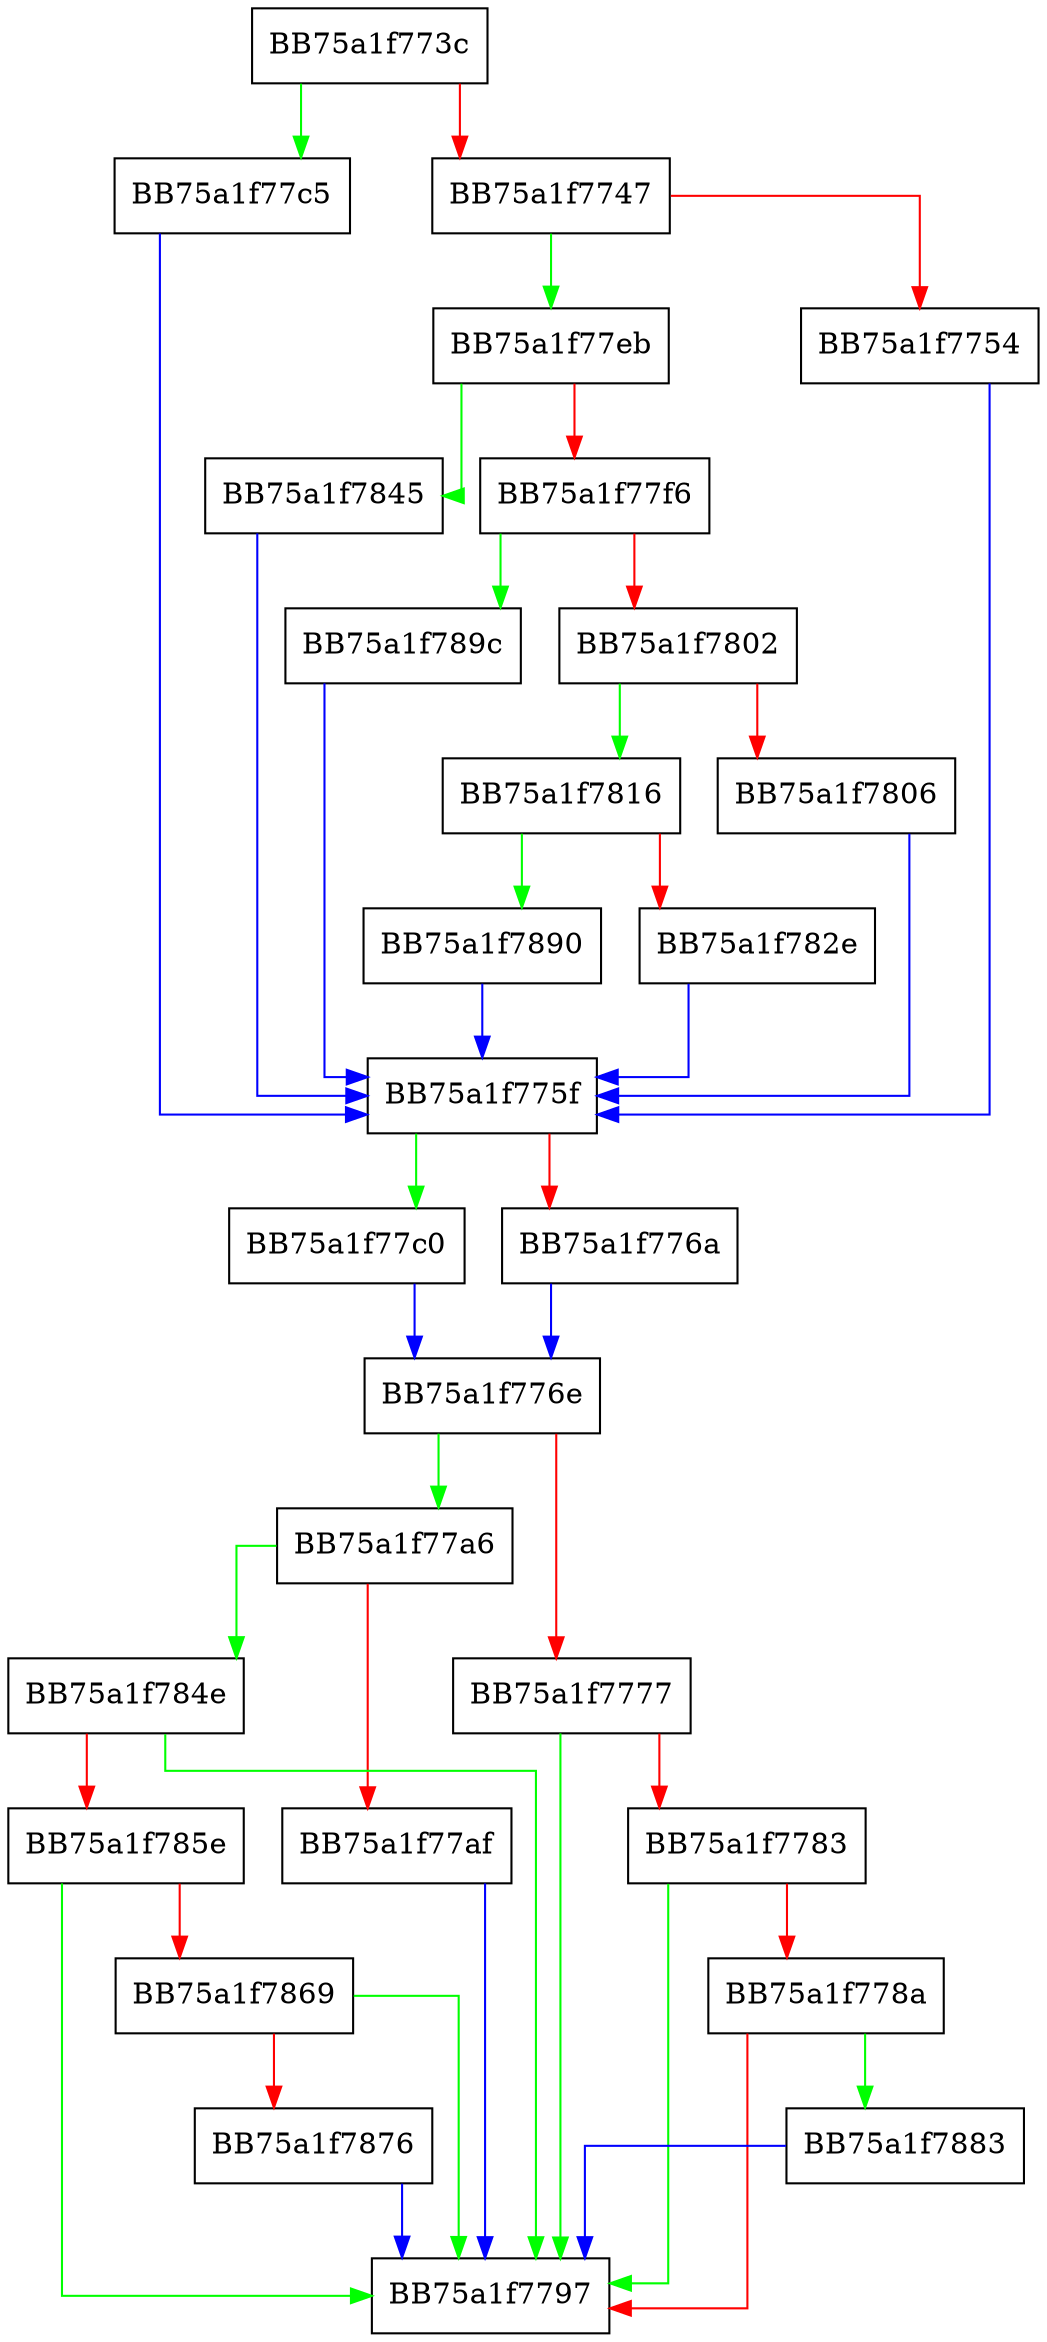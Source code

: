 digraph lua_setmetatable {
  node [shape="box"];
  graph [splines=ortho];
  BB75a1f773c -> BB75a1f77c5 [color="green"];
  BB75a1f773c -> BB75a1f7747 [color="red"];
  BB75a1f7747 -> BB75a1f77eb [color="green"];
  BB75a1f7747 -> BB75a1f7754 [color="red"];
  BB75a1f7754 -> BB75a1f775f [color="blue"];
  BB75a1f775f -> BB75a1f77c0 [color="green"];
  BB75a1f775f -> BB75a1f776a [color="red"];
  BB75a1f776a -> BB75a1f776e [color="blue"];
  BB75a1f776e -> BB75a1f77a6 [color="green"];
  BB75a1f776e -> BB75a1f7777 [color="red"];
  BB75a1f7777 -> BB75a1f7797 [color="green"];
  BB75a1f7777 -> BB75a1f7783 [color="red"];
  BB75a1f7783 -> BB75a1f7797 [color="green"];
  BB75a1f7783 -> BB75a1f778a [color="red"];
  BB75a1f778a -> BB75a1f7883 [color="green"];
  BB75a1f778a -> BB75a1f7797 [color="red"];
  BB75a1f77a6 -> BB75a1f784e [color="green"];
  BB75a1f77a6 -> BB75a1f77af [color="red"];
  BB75a1f77af -> BB75a1f7797 [color="blue"];
  BB75a1f77c0 -> BB75a1f776e [color="blue"];
  BB75a1f77c5 -> BB75a1f775f [color="blue"];
  BB75a1f77eb -> BB75a1f7845 [color="green"];
  BB75a1f77eb -> BB75a1f77f6 [color="red"];
  BB75a1f77f6 -> BB75a1f789c [color="green"];
  BB75a1f77f6 -> BB75a1f7802 [color="red"];
  BB75a1f7802 -> BB75a1f7816 [color="green"];
  BB75a1f7802 -> BB75a1f7806 [color="red"];
  BB75a1f7806 -> BB75a1f775f [color="blue"];
  BB75a1f7816 -> BB75a1f7890 [color="green"];
  BB75a1f7816 -> BB75a1f782e [color="red"];
  BB75a1f782e -> BB75a1f775f [color="blue"];
  BB75a1f7845 -> BB75a1f775f [color="blue"];
  BB75a1f784e -> BB75a1f7797 [color="green"];
  BB75a1f784e -> BB75a1f785e [color="red"];
  BB75a1f785e -> BB75a1f7797 [color="green"];
  BB75a1f785e -> BB75a1f7869 [color="red"];
  BB75a1f7869 -> BB75a1f7797 [color="green"];
  BB75a1f7869 -> BB75a1f7876 [color="red"];
  BB75a1f7876 -> BB75a1f7797 [color="blue"];
  BB75a1f7883 -> BB75a1f7797 [color="blue"];
  BB75a1f7890 -> BB75a1f775f [color="blue"];
  BB75a1f789c -> BB75a1f775f [color="blue"];
}